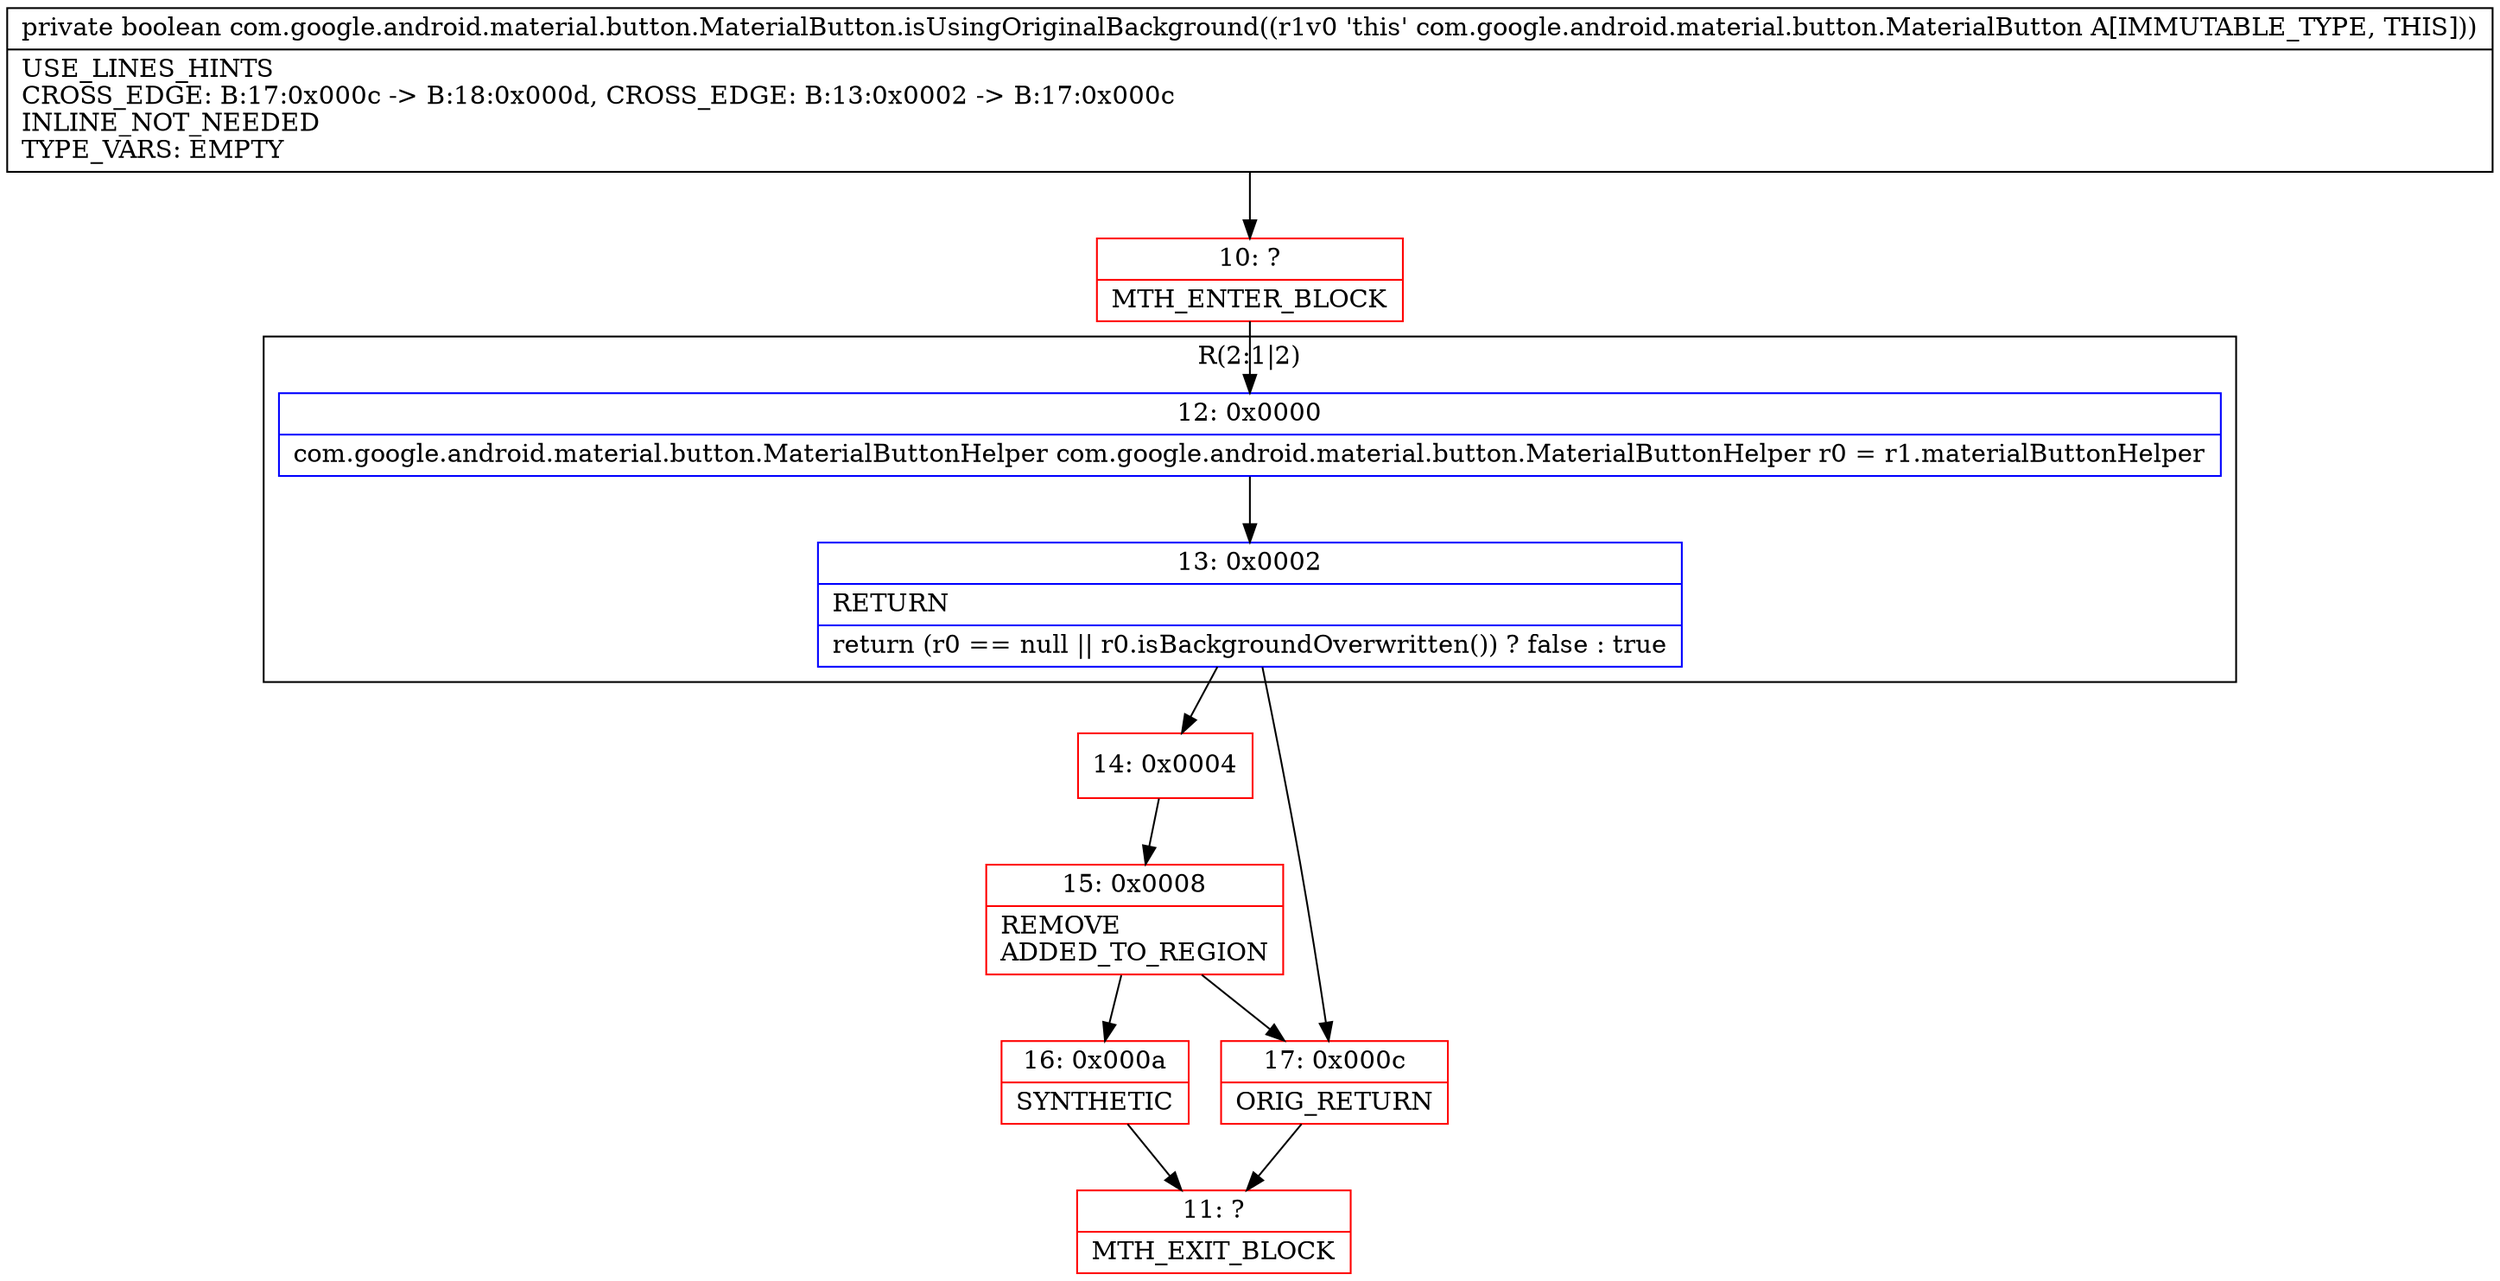 digraph "CFG forcom.google.android.material.button.MaterialButton.isUsingOriginalBackground()Z" {
subgraph cluster_Region_1992544027 {
label = "R(2:1|2)";
node [shape=record,color=blue];
Node_12 [shape=record,label="{12\:\ 0x0000|com.google.android.material.button.MaterialButtonHelper com.google.android.material.button.MaterialButtonHelper r0 = r1.materialButtonHelper\l}"];
Node_13 [shape=record,label="{13\:\ 0x0002|RETURN\l|return (r0 == null \|\| r0.isBackgroundOverwritten()) ? false : true\l}"];
}
Node_10 [shape=record,color=red,label="{10\:\ ?|MTH_ENTER_BLOCK\l}"];
Node_14 [shape=record,color=red,label="{14\:\ 0x0004}"];
Node_15 [shape=record,color=red,label="{15\:\ 0x0008|REMOVE\lADDED_TO_REGION\l}"];
Node_16 [shape=record,color=red,label="{16\:\ 0x000a|SYNTHETIC\l}"];
Node_11 [shape=record,color=red,label="{11\:\ ?|MTH_EXIT_BLOCK\l}"];
Node_17 [shape=record,color=red,label="{17\:\ 0x000c|ORIG_RETURN\l}"];
MethodNode[shape=record,label="{private boolean com.google.android.material.button.MaterialButton.isUsingOriginalBackground((r1v0 'this' com.google.android.material.button.MaterialButton A[IMMUTABLE_TYPE, THIS]))  | USE_LINES_HINTS\lCROSS_EDGE: B:17:0x000c \-\> B:18:0x000d, CROSS_EDGE: B:13:0x0002 \-\> B:17:0x000c\lINLINE_NOT_NEEDED\lTYPE_VARS: EMPTY\l}"];
MethodNode -> Node_10;Node_12 -> Node_13;
Node_13 -> Node_14;
Node_13 -> Node_17;
Node_10 -> Node_12;
Node_14 -> Node_15;
Node_15 -> Node_16;
Node_15 -> Node_17;
Node_16 -> Node_11;
Node_17 -> Node_11;
}

